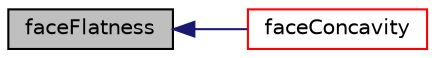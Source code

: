 digraph "faceFlatness"
{
  bgcolor="transparent";
  edge [fontname="Helvetica",fontsize="10",labelfontname="Helvetica",labelfontsize="10"];
  node [fontname="Helvetica",fontsize="10",shape=record];
  rankdir="LR";
  Node1 [label="faceFlatness",height=0.2,width=0.4,color="black", fillcolor="grey75", style="filled", fontcolor="black"];
  Node1 -> Node2 [dir="back",color="midnightblue",fontsize="10",style="solid",fontname="Helvetica"];
  Node2 [label="faceConcavity",height=0.2,width=0.4,color="red",URL="$a02010.html#a10cc791bf86b406e9f23f80b34b8bf8d",tooltip="Generate face concavity field. Returns per face the (sin of the) "];
}

